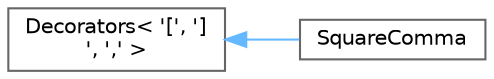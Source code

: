 digraph "Graphical Class Hierarchy"
{
 // LATEX_PDF_SIZE
  bgcolor="transparent";
  edge [fontname=Helvetica,fontsize=10,labelfontname=Helvetica,labelfontsize=10];
  node [fontname=Helvetica,fontsize=10,shape=box,height=0.2,width=0.4];
  rankdir="LR";
  Node0 [id="Node000000",label="Decorators\< '[', ']\l', ',' \>",height=0.2,width=0.4,color="grey40", fillcolor="white", style="filled",URL="$structFoam_1_1FlatOutput_1_1Decorators.html",tooltip=" "];
  Node0 -> Node1 [id="edge4506_Node000000_Node000001",dir="back",color="steelblue1",style="solid",tooltip=" "];
  Node1 [id="Node000001",label="SquareComma",height=0.2,width=0.4,color="grey40", fillcolor="white", style="filled",URL="$structFoam_1_1FlatOutput_1_1SquareComma.html",tooltip="Surround with '[' and ']' separate with ','."];
}
